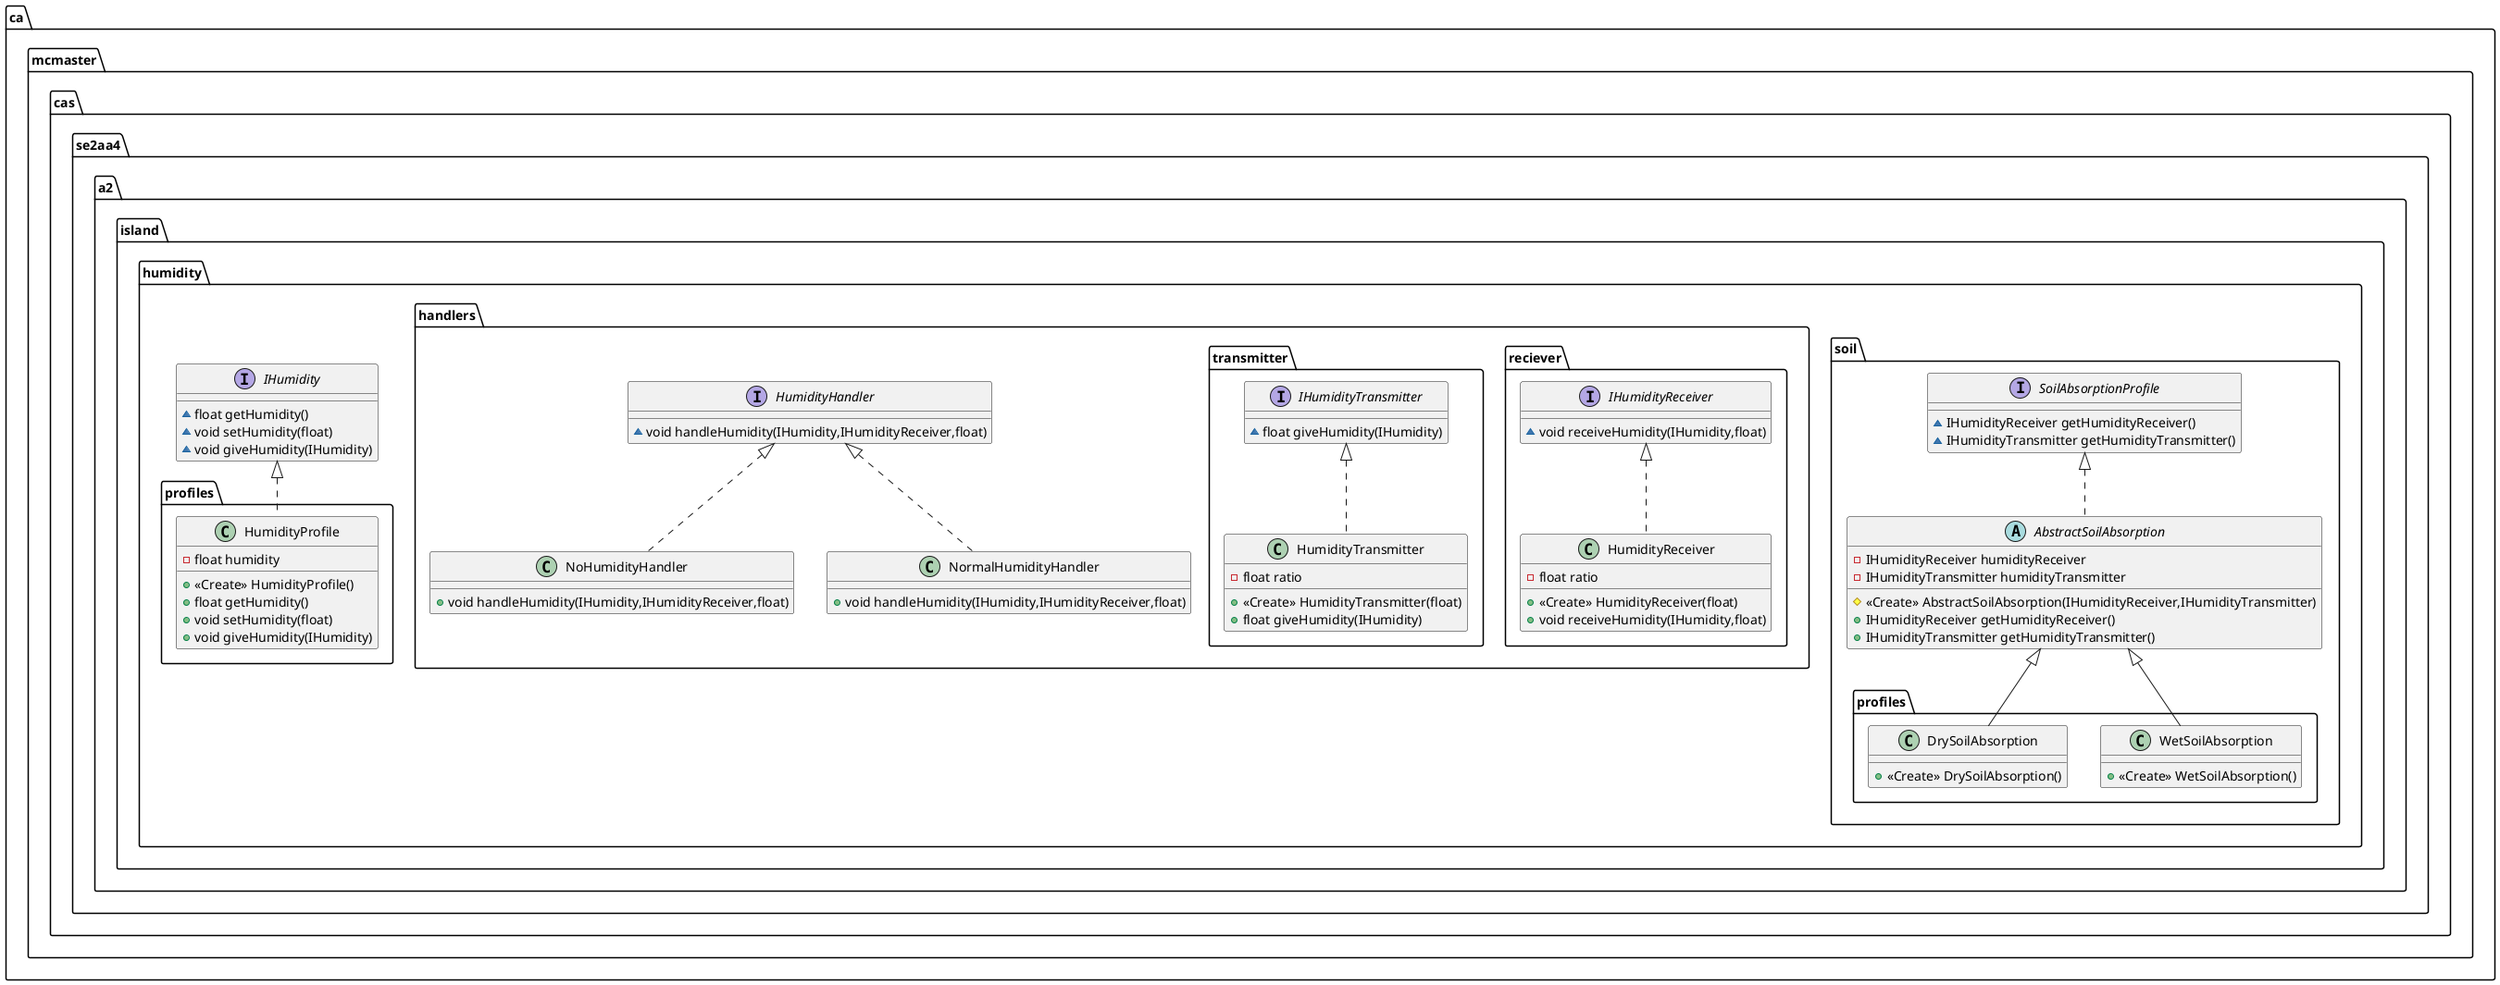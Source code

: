 @startuml
class ca.mcmaster.cas.se2aa4.a2.island.humidity.soil.profiles.WetSoilAbsorption {
+ <<Create>> WetSoilAbsorption()
}
interface ca.mcmaster.cas.se2aa4.a2.island.humidity.IHumidity {
~ float getHumidity()
~ void setHumidity(float)
~ void giveHumidity(IHumidity)
}
class ca.mcmaster.cas.se2aa4.a2.island.humidity.profiles.HumidityProfile {
- float humidity
+ <<Create>> HumidityProfile()
+ float getHumidity()
+ void setHumidity(float)
+ void giveHumidity(IHumidity)
}
class ca.mcmaster.cas.se2aa4.a2.island.humidity.soil.profiles.DrySoilAbsorption {
+ <<Create>> DrySoilAbsorption()
}
class ca.mcmaster.cas.se2aa4.a2.island.humidity.handlers.NoHumidityHandler {
+ void handleHumidity(IHumidity,IHumidityReceiver,float)
}
class ca.mcmaster.cas.se2aa4.a2.island.humidity.handlers.NormalHumidityHandler {
+ void handleHumidity(IHumidity,IHumidityReceiver,float)
}
interface ca.mcmaster.cas.se2aa4.a2.island.humidity.handlers.reciever.IHumidityReceiver {
~ void receiveHumidity(IHumidity,float)
}
class ca.mcmaster.cas.se2aa4.a2.island.humidity.handlers.transmitter.HumidityTransmitter {
- float ratio
+ <<Create>> HumidityTransmitter(float)
+ float giveHumidity(IHumidity)
}
interface ca.mcmaster.cas.se2aa4.a2.island.humidity.handlers.HumidityHandler {
~ void handleHumidity(IHumidity,IHumidityReceiver,float)
}
interface ca.mcmaster.cas.se2aa4.a2.island.humidity.handlers.transmitter.IHumidityTransmitter {
~ float giveHumidity(IHumidity)
}
interface ca.mcmaster.cas.se2aa4.a2.island.humidity.soil.SoilAbsorptionProfile {
~ IHumidityReceiver getHumidityReceiver()
~ IHumidityTransmitter getHumidityTransmitter()
}
class ca.mcmaster.cas.se2aa4.a2.island.humidity.handlers.reciever.HumidityReceiver {
- float ratio
+ <<Create>> HumidityReceiver(float)
+ void receiveHumidity(IHumidity,float)
}
abstract class ca.mcmaster.cas.se2aa4.a2.island.humidity.soil.AbstractSoilAbsorption {
- IHumidityReceiver humidityReceiver
- IHumidityTransmitter humidityTransmitter
# <<Create>> AbstractSoilAbsorption(IHumidityReceiver,IHumidityTransmitter)
+ IHumidityReceiver getHumidityReceiver()
+ IHumidityTransmitter getHumidityTransmitter()
}


ca.mcmaster.cas.se2aa4.a2.island.humidity.soil.AbstractSoilAbsorption <|-- ca.mcmaster.cas.se2aa4.a2.island.humidity.soil.profiles.WetSoilAbsorption
ca.mcmaster.cas.se2aa4.a2.island.humidity.IHumidity <|.. ca.mcmaster.cas.se2aa4.a2.island.humidity.profiles.HumidityProfile
ca.mcmaster.cas.se2aa4.a2.island.humidity.soil.AbstractSoilAbsorption <|-- ca.mcmaster.cas.se2aa4.a2.island.humidity.soil.profiles.DrySoilAbsorption
ca.mcmaster.cas.se2aa4.a2.island.humidity.handlers.HumidityHandler <|.. ca.mcmaster.cas.se2aa4.a2.island.humidity.handlers.NoHumidityHandler
ca.mcmaster.cas.se2aa4.a2.island.humidity.handlers.HumidityHandler <|.. ca.mcmaster.cas.se2aa4.a2.island.humidity.handlers.NormalHumidityHandler
ca.mcmaster.cas.se2aa4.a2.island.humidity.handlers.transmitter.IHumidityTransmitter <|.. ca.mcmaster.cas.se2aa4.a2.island.humidity.handlers.transmitter.HumidityTransmitter
ca.mcmaster.cas.se2aa4.a2.island.humidity.handlers.reciever.IHumidityReceiver <|.. ca.mcmaster.cas.se2aa4.a2.island.humidity.handlers.reciever.HumidityReceiver
ca.mcmaster.cas.se2aa4.a2.island.humidity.soil.SoilAbsorptionProfile <|.. ca.mcmaster.cas.se2aa4.a2.island.humidity.soil.AbstractSoilAbsorption
@enduml
